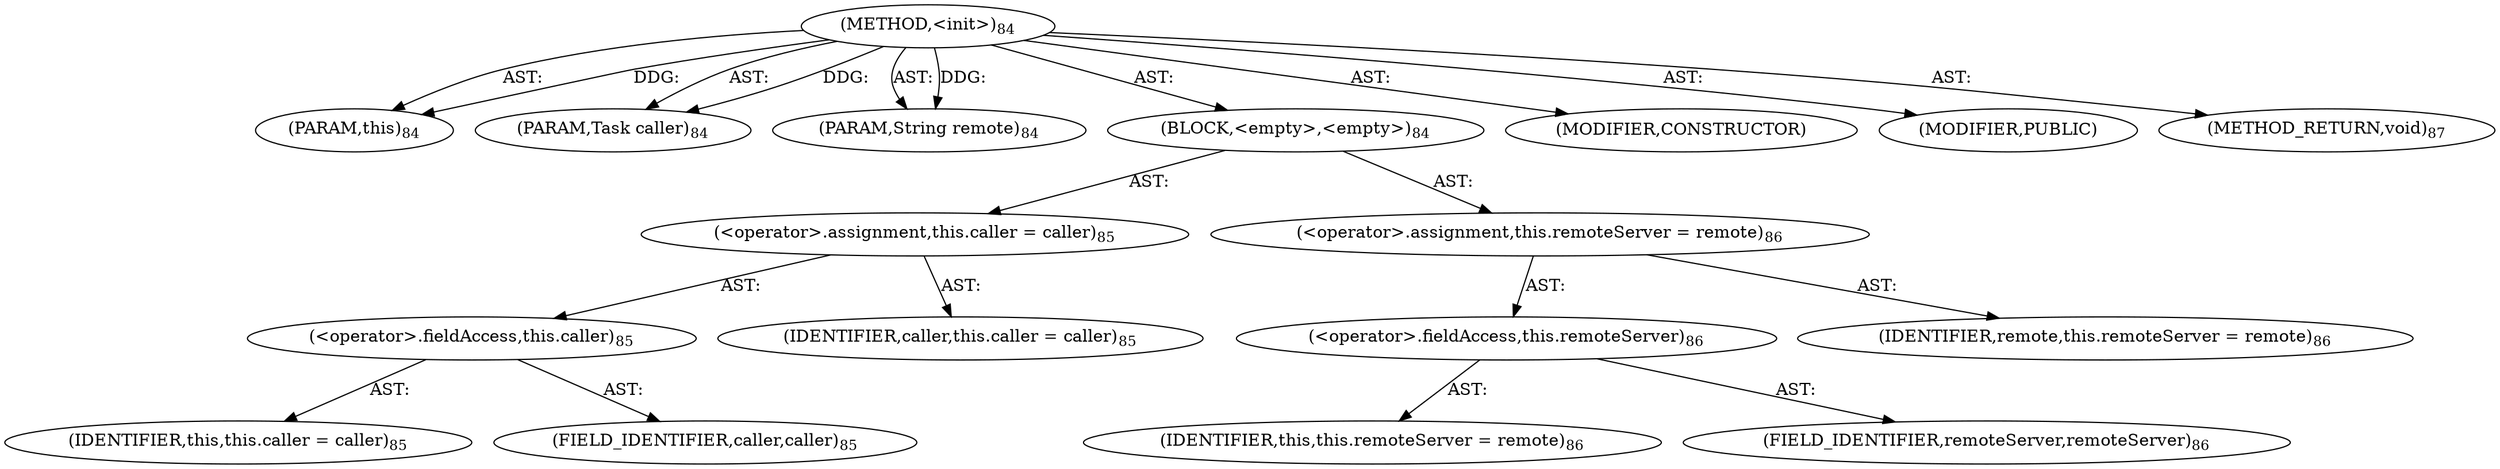 digraph "&lt;init&gt;" {  
"111669149696" [label = <(METHOD,&lt;init&gt;)<SUB>84</SUB>> ]
"115964116996" [label = <(PARAM,this)<SUB>84</SUB>> ]
"115964116997" [label = <(PARAM,Task caller)<SUB>84</SUB>> ]
"115964116998" [label = <(PARAM,String remote)<SUB>84</SUB>> ]
"25769803776" [label = <(BLOCK,&lt;empty&gt;,&lt;empty&gt;)<SUB>84</SUB>> ]
"30064771072" [label = <(&lt;operator&gt;.assignment,this.caller = caller)<SUB>85</SUB>> ]
"30064771073" [label = <(&lt;operator&gt;.fieldAccess,this.caller)<SUB>85</SUB>> ]
"68719476746" [label = <(IDENTIFIER,this,this.caller = caller)<SUB>85</SUB>> ]
"55834574848" [label = <(FIELD_IDENTIFIER,caller,caller)<SUB>85</SUB>> ]
"68719476748" [label = <(IDENTIFIER,caller,this.caller = caller)<SUB>85</SUB>> ]
"30064771074" [label = <(&lt;operator&gt;.assignment,this.remoteServer = remote)<SUB>86</SUB>> ]
"30064771075" [label = <(&lt;operator&gt;.fieldAccess,this.remoteServer)<SUB>86</SUB>> ]
"68719476747" [label = <(IDENTIFIER,this,this.remoteServer = remote)<SUB>86</SUB>> ]
"55834574849" [label = <(FIELD_IDENTIFIER,remoteServer,remoteServer)<SUB>86</SUB>> ]
"68719476749" [label = <(IDENTIFIER,remote,this.remoteServer = remote)<SUB>86</SUB>> ]
"133143986176" [label = <(MODIFIER,CONSTRUCTOR)> ]
"133143986177" [label = <(MODIFIER,PUBLIC)> ]
"128849018880" [label = <(METHOD_RETURN,void)<SUB>87</SUB>> ]
  "111669149696" -> "115964116996"  [ label = "AST: "] 
  "111669149696" -> "115964116997"  [ label = "AST: "] 
  "111669149696" -> "115964116998"  [ label = "AST: "] 
  "111669149696" -> "25769803776"  [ label = "AST: "] 
  "111669149696" -> "133143986176"  [ label = "AST: "] 
  "111669149696" -> "133143986177"  [ label = "AST: "] 
  "111669149696" -> "128849018880"  [ label = "AST: "] 
  "25769803776" -> "30064771072"  [ label = "AST: "] 
  "25769803776" -> "30064771074"  [ label = "AST: "] 
  "30064771072" -> "30064771073"  [ label = "AST: "] 
  "30064771072" -> "68719476748"  [ label = "AST: "] 
  "30064771073" -> "68719476746"  [ label = "AST: "] 
  "30064771073" -> "55834574848"  [ label = "AST: "] 
  "30064771074" -> "30064771075"  [ label = "AST: "] 
  "30064771074" -> "68719476749"  [ label = "AST: "] 
  "30064771075" -> "68719476747"  [ label = "AST: "] 
  "30064771075" -> "55834574849"  [ label = "AST: "] 
  "111669149696" -> "115964116996"  [ label = "DDG: "] 
  "111669149696" -> "115964116997"  [ label = "DDG: "] 
  "111669149696" -> "115964116998"  [ label = "DDG: "] 
}
